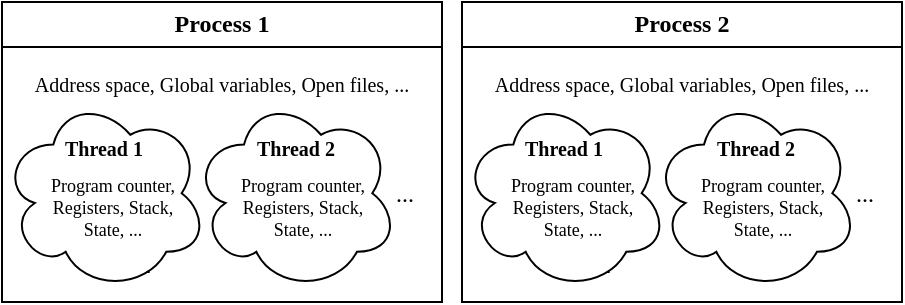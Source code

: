 <mxfile version="15.5.2" type="device"><diagram id="7PUfmuKlLKaX4nwvUuO1" name="Page-1"><mxGraphModel dx="1178" dy="651" grid="1" gridSize="10" guides="1" tooltips="1" connect="1" arrows="1" fold="1" page="1" pageScale="1" pageWidth="827" pageHeight="1169" math="0" shadow="0"><root><mxCell id="0"/><mxCell id="1" parent="0"/><mxCell id="klNw_T_tFMUSxJDE4Bu6-21" value="" style="group;fillColor=#ffe6cc;strokeColor=#d79b00;fontSize=10;" vertex="1" connectable="0" parent="1"><mxGeometry width="220" height="150" as="geometry"/></mxCell><mxCell id="klNw_T_tFMUSxJDE4Bu6-4" value="" style="rounded=0;whiteSpace=wrap;html=1;fontFamily=IBM Plex Sans;fontSource=https%3A%2F%2Ffonts.googleapis.com%2Fcss%3Ffamily%3DIBM%2BPlex%2BSans;" vertex="1" parent="klNw_T_tFMUSxJDE4Bu6-21"><mxGeometry width="220" height="150" as="geometry"/></mxCell><mxCell id="klNw_T_tFMUSxJDE4Bu6-10" value="" style="rounded=0;whiteSpace=wrap;html=1;fontFamily=IBM Plex Sans;fontSource=https%3A%2F%2Ffonts.googleapis.com%2Fcss%3Ffamily%3DIBM%2BPlex%2BSans;" vertex="1" parent="klNw_T_tFMUSxJDE4Bu6-21"><mxGeometry x="44" y="120" width="29.333" height="15" as="geometry"/></mxCell><mxCell id="klNw_T_tFMUSxJDE4Bu6-18" value="..." style="text;html=1;strokeColor=none;fillColor=none;align=center;verticalAlign=middle;whiteSpace=wrap;rounded=0;fontFamily=IBM Plex Sans;fontSource=https%3A%2F%2Ffonts.googleapis.com%2Fcss%3Ffamily%3DIBM%2BPlex%2BSans;" vertex="1" parent="klNw_T_tFMUSxJDE4Bu6-21"><mxGeometry x="183.333" y="84.375" width="36.667" height="22.5" as="geometry"/></mxCell><mxCell id="klNw_T_tFMUSxJDE4Bu6-19" value="Address space, Global variables, Open files, ..." style="text;html=1;strokeColor=none;fillColor=none;align=center;verticalAlign=middle;whiteSpace=wrap;rounded=0;fontFamily=IBM Plex Sans;fontSource=https%3A%2F%2Ffonts.googleapis.com%2Fcss%3Ffamily%3DIBM%2BPlex%2BSans;fontSize=10;" vertex="1" parent="klNw_T_tFMUSxJDE4Bu6-21"><mxGeometry y="30" width="220" height="22.5" as="geometry"/></mxCell><mxCell id="klNw_T_tFMUSxJDE4Bu6-20" value="&lt;b&gt;&lt;font data-font-src=&quot;https://fonts.googleapis.com/css?family=IBM+Plex+Sans&quot;&gt;Process 1&lt;/font&gt;&lt;/b&gt;" style="rounded=0;whiteSpace=wrap;html=1;fontFamily=IBM Plex Sans;fontSource=https%3A%2F%2Ffonts.googleapis.com%2Fcss%3Ffamily%3DIBM%2BPlex%2BSans;" vertex="1" parent="klNw_T_tFMUSxJDE4Bu6-21"><mxGeometry width="220" height="22.5" as="geometry"/></mxCell><mxCell id="klNw_T_tFMUSxJDE4Bu6-45" value="" style="group" vertex="1" connectable="0" parent="klNw_T_tFMUSxJDE4Bu6-21"><mxGeometry y="46.875" width="102.667" height="97.5" as="geometry"/></mxCell><mxCell id="klNw_T_tFMUSxJDE4Bu6-5" value="" style="ellipse;shape=cloud;whiteSpace=wrap;html=1;fontFamily=IBM Plex Sans;fontSource=https%3A%2F%2Ffonts.googleapis.com%2Fcss%3Ffamily%3DIBM%2BPlex%2BSans;" vertex="1" parent="klNw_T_tFMUSxJDE4Bu6-45"><mxGeometry width="102.667" height="97.5" as="geometry"/></mxCell><mxCell id="klNw_T_tFMUSxJDE4Bu6-7" value="&lt;b&gt;Thread 1&lt;/b&gt;" style="text;html=1;strokeColor=none;fillColor=none;align=center;verticalAlign=middle;whiteSpace=wrap;rounded=0;fontFamily=IBM Plex Sans;fontSource=https%3A%2F%2Ffonts.googleapis.com%2Fcss%3Ffamily%3DIBM%2BPlex%2BSans;fontSize=10;" vertex="1" parent="klNw_T_tFMUSxJDE4Bu6-45"><mxGeometry x="29.333" y="15" width="44.0" height="22.5" as="geometry"/></mxCell><mxCell id="klNw_T_tFMUSxJDE4Bu6-44" value="Program counter, Registers, Stack, State, ..." style="text;html=1;strokeColor=none;fillColor=none;align=center;verticalAlign=middle;whiteSpace=wrap;rounded=0;fontFamily=IBM Plex Sans;fontSource=https%3A%2F%2Ffonts.googleapis.com%2Fcss%3Ffamily%3DIBM%2BPlex%2BSans;fontSize=9;" vertex="1" parent="klNw_T_tFMUSxJDE4Bu6-45"><mxGeometry x="14.667" y="45" width="80.667" height="22.5" as="geometry"/></mxCell><mxCell id="klNw_T_tFMUSxJDE4Bu6-47" value="" style="group" vertex="1" connectable="0" parent="klNw_T_tFMUSxJDE4Bu6-21"><mxGeometry x="95.333" y="46.875" width="102.667" height="97.5" as="geometry"/></mxCell><mxCell id="klNw_T_tFMUSxJDE4Bu6-48" value="" style="ellipse;shape=cloud;whiteSpace=wrap;html=1;fontFamily=IBM Plex Sans;fontSource=https%3A%2F%2Ffonts.googleapis.com%2Fcss%3Ffamily%3DIBM%2BPlex%2BSans;" vertex="1" parent="klNw_T_tFMUSxJDE4Bu6-47"><mxGeometry width="102.667" height="97.5" as="geometry"/></mxCell><mxCell id="klNw_T_tFMUSxJDE4Bu6-49" value="Thread 2" style="text;html=1;strokeColor=none;fillColor=none;align=center;verticalAlign=middle;whiteSpace=wrap;rounded=0;fontFamily=IBM Plex Sans;fontSource=https%3A%2F%2Ffonts.googleapis.com%2Fcss%3Ffamily%3DIBM%2BPlex%2BSans;fontSize=10;fontStyle=1" vertex="1" parent="klNw_T_tFMUSxJDE4Bu6-47"><mxGeometry x="29.333" y="15" width="44.0" height="22.5" as="geometry"/></mxCell><mxCell id="klNw_T_tFMUSxJDE4Bu6-50" value="Program counter, Registers, Stack, State, ..." style="text;html=1;strokeColor=none;fillColor=none;align=center;verticalAlign=middle;whiteSpace=wrap;rounded=0;fontFamily=IBM Plex Sans;fontSource=https%3A%2F%2Ffonts.googleapis.com%2Fcss%3Ffamily%3DIBM%2BPlex%2BSans;fontSize=9;" vertex="1" parent="klNw_T_tFMUSxJDE4Bu6-47"><mxGeometry x="14.667" y="45" width="80.667" height="22.5" as="geometry"/></mxCell><mxCell id="klNw_T_tFMUSxJDE4Bu6-80" value="" style="group;fillColor=#ffe6cc;strokeColor=#d79b00;fontSize=10;" vertex="1" connectable="0" parent="1"><mxGeometry x="230" width="220" height="150" as="geometry"/></mxCell><mxCell id="klNw_T_tFMUSxJDE4Bu6-81" value="" style="rounded=0;whiteSpace=wrap;html=1;fontFamily=IBM Plex Sans;fontSource=https%3A%2F%2Ffonts.googleapis.com%2Fcss%3Ffamily%3DIBM%2BPlex%2BSans;" vertex="1" parent="klNw_T_tFMUSxJDE4Bu6-80"><mxGeometry width="220" height="150" as="geometry"/></mxCell><mxCell id="klNw_T_tFMUSxJDE4Bu6-82" value="" style="rounded=0;whiteSpace=wrap;html=1;fontFamily=IBM Plex Sans;fontSource=https%3A%2F%2Ffonts.googleapis.com%2Fcss%3Ffamily%3DIBM%2BPlex%2BSans;" vertex="1" parent="klNw_T_tFMUSxJDE4Bu6-80"><mxGeometry x="44" y="120" width="29.333" height="15" as="geometry"/></mxCell><mxCell id="klNw_T_tFMUSxJDE4Bu6-83" value="..." style="text;html=1;strokeColor=none;fillColor=none;align=center;verticalAlign=middle;whiteSpace=wrap;rounded=0;fontFamily=IBM Plex Sans;fontSource=https%3A%2F%2Ffonts.googleapis.com%2Fcss%3Ffamily%3DIBM%2BPlex%2BSans;" vertex="1" parent="klNw_T_tFMUSxJDE4Bu6-80"><mxGeometry x="183.333" y="84.375" width="36.667" height="22.5" as="geometry"/></mxCell><mxCell id="klNw_T_tFMUSxJDE4Bu6-84" value="Address space, Global variables, Open files, ..." style="text;html=1;strokeColor=none;fillColor=none;align=center;verticalAlign=middle;whiteSpace=wrap;rounded=0;fontFamily=IBM Plex Sans;fontSource=https%3A%2F%2Ffonts.googleapis.com%2Fcss%3Ffamily%3DIBM%2BPlex%2BSans;fontSize=10;" vertex="1" parent="klNw_T_tFMUSxJDE4Bu6-80"><mxGeometry y="30" width="220" height="22.5" as="geometry"/></mxCell><mxCell id="klNw_T_tFMUSxJDE4Bu6-85" value="&lt;b&gt;&lt;font data-font-src=&quot;https://fonts.googleapis.com/css?family=IBM+Plex+Sans&quot;&gt;Process 2&lt;br&gt;&lt;/font&gt;&lt;/b&gt;" style="rounded=0;whiteSpace=wrap;html=1;fontFamily=IBM Plex Sans;fontSource=https%3A%2F%2Ffonts.googleapis.com%2Fcss%3Ffamily%3DIBM%2BPlex%2BSans;" vertex="1" parent="klNw_T_tFMUSxJDE4Bu6-80"><mxGeometry width="220" height="22.5" as="geometry"/></mxCell><mxCell id="klNw_T_tFMUSxJDE4Bu6-86" value="" style="group" vertex="1" connectable="0" parent="klNw_T_tFMUSxJDE4Bu6-80"><mxGeometry y="46.875" width="102.667" height="97.5" as="geometry"/></mxCell><mxCell id="klNw_T_tFMUSxJDE4Bu6-87" value="" style="ellipse;shape=cloud;whiteSpace=wrap;html=1;fontFamily=IBM Plex Sans;fontSource=https%3A%2F%2Ffonts.googleapis.com%2Fcss%3Ffamily%3DIBM%2BPlex%2BSans;" vertex="1" parent="klNw_T_tFMUSxJDE4Bu6-86"><mxGeometry width="102.667" height="97.5" as="geometry"/></mxCell><mxCell id="klNw_T_tFMUSxJDE4Bu6-88" value="&lt;b&gt;Thread 1&lt;/b&gt;" style="text;html=1;strokeColor=none;fillColor=none;align=center;verticalAlign=middle;whiteSpace=wrap;rounded=0;fontFamily=IBM Plex Sans;fontSource=https%3A%2F%2Ffonts.googleapis.com%2Fcss%3Ffamily%3DIBM%2BPlex%2BSans;fontSize=10;" vertex="1" parent="klNw_T_tFMUSxJDE4Bu6-86"><mxGeometry x="29.333" y="15" width="44.0" height="22.5" as="geometry"/></mxCell><mxCell id="klNw_T_tFMUSxJDE4Bu6-89" value="Program counter, Registers, Stack, State, ..." style="text;html=1;strokeColor=none;fillColor=none;align=center;verticalAlign=middle;whiteSpace=wrap;rounded=0;fontFamily=IBM Plex Sans;fontSource=https%3A%2F%2Ffonts.googleapis.com%2Fcss%3Ffamily%3DIBM%2BPlex%2BSans;fontSize=9;" vertex="1" parent="klNw_T_tFMUSxJDE4Bu6-86"><mxGeometry x="14.667" y="45" width="80.667" height="22.5" as="geometry"/></mxCell><mxCell id="klNw_T_tFMUSxJDE4Bu6-90" value="" style="group" vertex="1" connectable="0" parent="klNw_T_tFMUSxJDE4Bu6-80"><mxGeometry x="95.333" y="46.875" width="102.667" height="97.5" as="geometry"/></mxCell><mxCell id="klNw_T_tFMUSxJDE4Bu6-91" value="" style="ellipse;shape=cloud;whiteSpace=wrap;html=1;fontFamily=IBM Plex Sans;fontSource=https%3A%2F%2Ffonts.googleapis.com%2Fcss%3Ffamily%3DIBM%2BPlex%2BSans;" vertex="1" parent="klNw_T_tFMUSxJDE4Bu6-90"><mxGeometry width="102.667" height="97.5" as="geometry"/></mxCell><mxCell id="klNw_T_tFMUSxJDE4Bu6-92" value="Thread 2" style="text;html=1;strokeColor=none;fillColor=none;align=center;verticalAlign=middle;whiteSpace=wrap;rounded=0;fontFamily=IBM Plex Sans;fontSource=https%3A%2F%2Ffonts.googleapis.com%2Fcss%3Ffamily%3DIBM%2BPlex%2BSans;fontSize=10;fontStyle=1" vertex="1" parent="klNw_T_tFMUSxJDE4Bu6-90"><mxGeometry x="29.333" y="15" width="44.0" height="22.5" as="geometry"/></mxCell><mxCell id="klNw_T_tFMUSxJDE4Bu6-93" value="Program counter, Registers, Stack, State, ..." style="text;html=1;strokeColor=none;fillColor=none;align=center;verticalAlign=middle;whiteSpace=wrap;rounded=0;fontFamily=IBM Plex Sans;fontSource=https%3A%2F%2Ffonts.googleapis.com%2Fcss%3Ffamily%3DIBM%2BPlex%2BSans;fontSize=9;" vertex="1" parent="klNw_T_tFMUSxJDE4Bu6-90"><mxGeometry x="14.667" y="45" width="80.667" height="22.5" as="geometry"/></mxCell></root></mxGraphModel></diagram></mxfile>